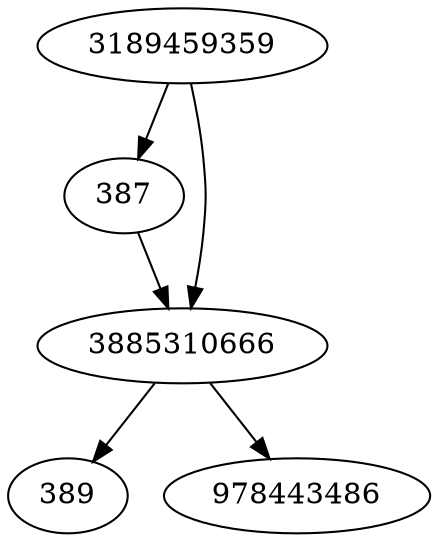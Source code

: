 strict digraph  {
387;
389;
3885310666;
978443486;
3189459359;
387 -> 3885310666;
3885310666 -> 978443486;
3885310666 -> 389;
3189459359 -> 3885310666;
3189459359 -> 387;
}
